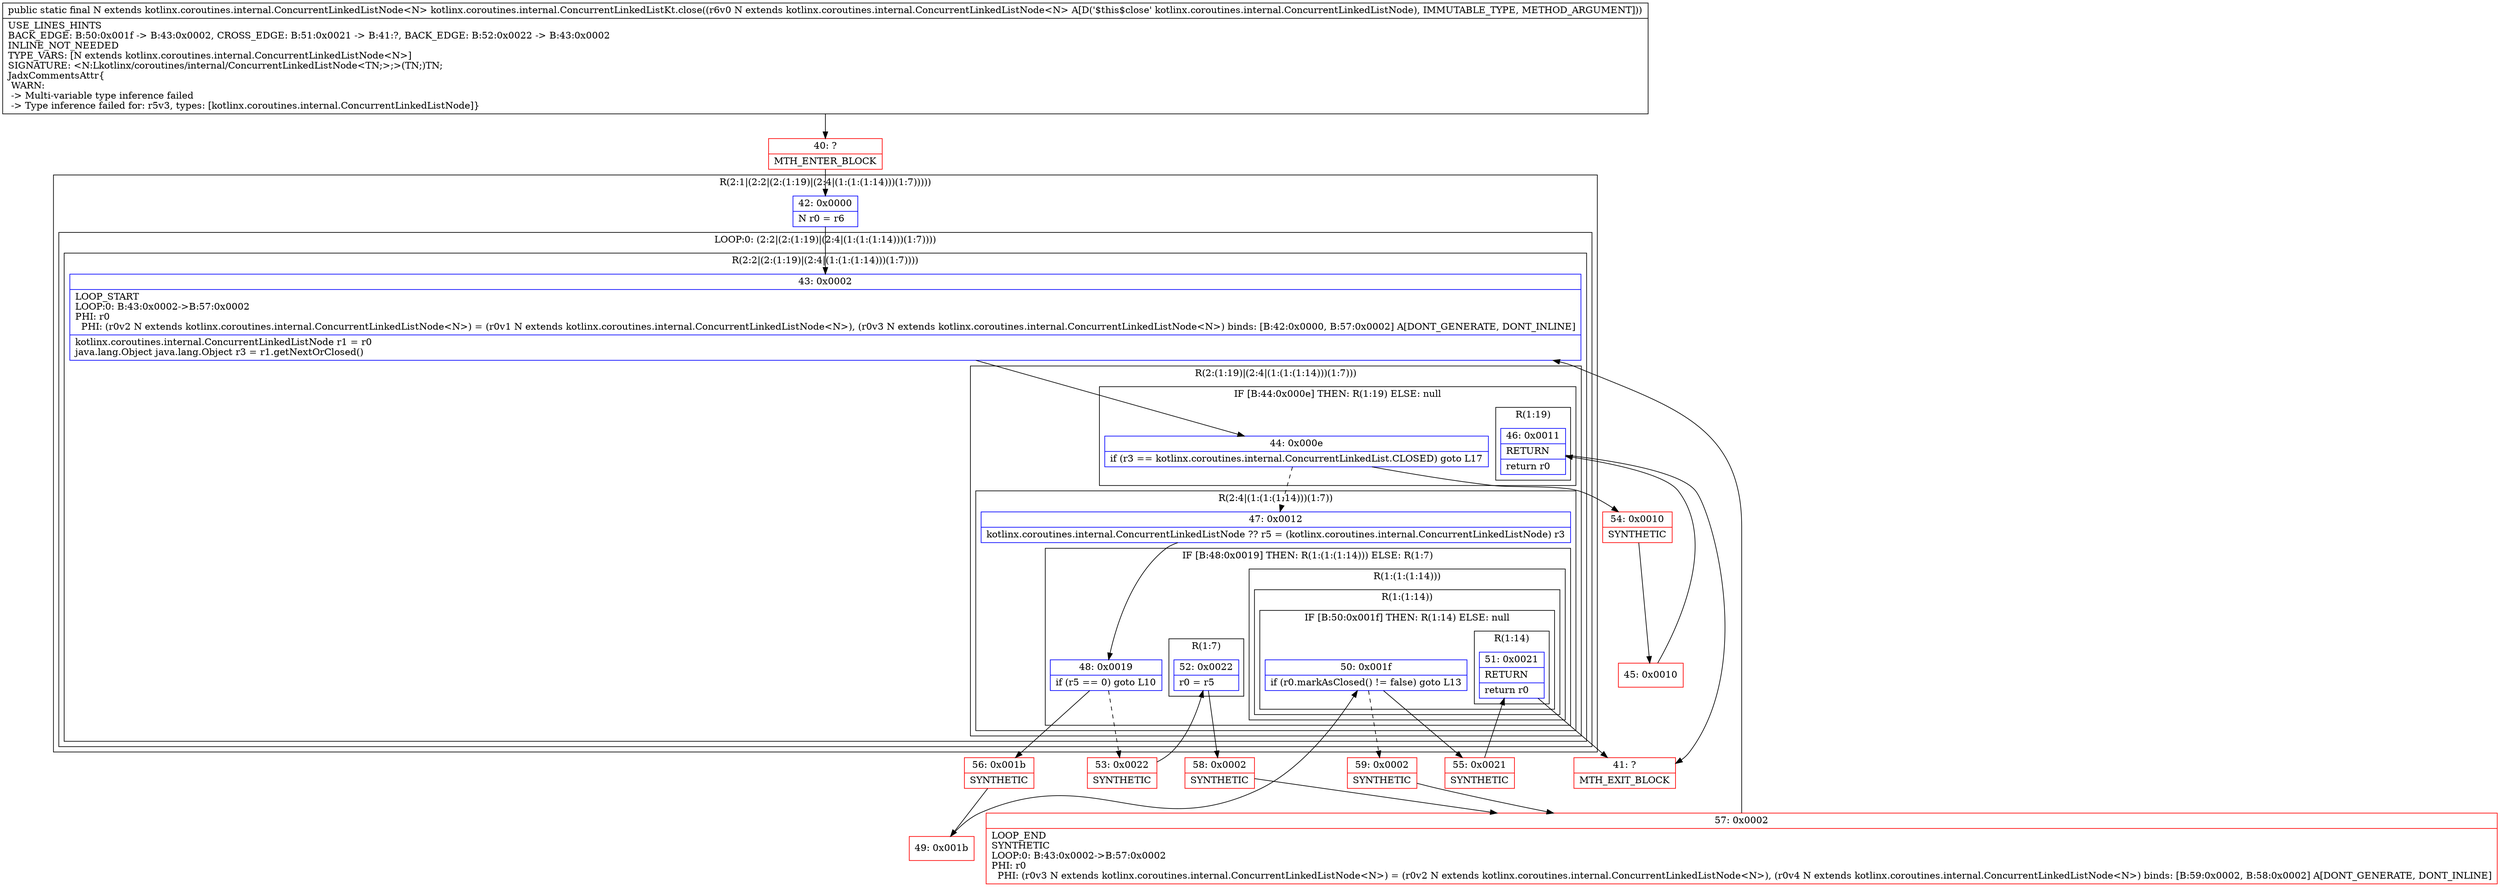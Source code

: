 digraph "CFG forkotlinx.coroutines.internal.ConcurrentLinkedListKt.close(Lkotlinx\/coroutines\/internal\/ConcurrentLinkedListNode;)Lkotlinx\/coroutines\/internal\/ConcurrentLinkedListNode;" {
subgraph cluster_Region_1390390859 {
label = "R(2:1|(2:2|(2:(1:19)|(2:4|(1:(1:(1:14)))(1:7)))))";
node [shape=record,color=blue];
Node_42 [shape=record,label="{42\:\ 0x0000|N r0 = r6\l}"];
subgraph cluster_LoopRegion_1121592056 {
label = "LOOP:0: (2:2|(2:(1:19)|(2:4|(1:(1:(1:14)))(1:7))))";
node [shape=record,color=blue];
subgraph cluster_Region_1982852361 {
label = "R(2:2|(2:(1:19)|(2:4|(1:(1:(1:14)))(1:7))))";
node [shape=record,color=blue];
Node_43 [shape=record,label="{43\:\ 0x0002|LOOP_START\lLOOP:0: B:43:0x0002\-\>B:57:0x0002\lPHI: r0 \l  PHI: (r0v2 N extends kotlinx.coroutines.internal.ConcurrentLinkedListNode\<N\>) = (r0v1 N extends kotlinx.coroutines.internal.ConcurrentLinkedListNode\<N\>), (r0v3 N extends kotlinx.coroutines.internal.ConcurrentLinkedListNode\<N\>) binds: [B:42:0x0000, B:57:0x0002] A[DONT_GENERATE, DONT_INLINE]\l|kotlinx.coroutines.internal.ConcurrentLinkedListNode r1 = r0\ljava.lang.Object java.lang.Object r3 = r1.getNextOrClosed()\l}"];
subgraph cluster_Region_1700593767 {
label = "R(2:(1:19)|(2:4|(1:(1:(1:14)))(1:7)))";
node [shape=record,color=blue];
subgraph cluster_IfRegion_1470784545 {
label = "IF [B:44:0x000e] THEN: R(1:19) ELSE: null";
node [shape=record,color=blue];
Node_44 [shape=record,label="{44\:\ 0x000e|if (r3 == kotlinx.coroutines.internal.ConcurrentLinkedList.CLOSED) goto L17\l}"];
subgraph cluster_Region_183008980 {
label = "R(1:19)";
node [shape=record,color=blue];
Node_46 [shape=record,label="{46\:\ 0x0011|RETURN\l|return r0\l}"];
}
}
subgraph cluster_Region_519941854 {
label = "R(2:4|(1:(1:(1:14)))(1:7))";
node [shape=record,color=blue];
Node_47 [shape=record,label="{47\:\ 0x0012|kotlinx.coroutines.internal.ConcurrentLinkedListNode ?? r5 = (kotlinx.coroutines.internal.ConcurrentLinkedListNode) r3\l}"];
subgraph cluster_IfRegion_1791156913 {
label = "IF [B:48:0x0019] THEN: R(1:(1:(1:14))) ELSE: R(1:7)";
node [shape=record,color=blue];
Node_48 [shape=record,label="{48\:\ 0x0019|if (r5 == 0) goto L10\l}"];
subgraph cluster_Region_1880034425 {
label = "R(1:(1:(1:14)))";
node [shape=record,color=blue];
subgraph cluster_Region_1959278310 {
label = "R(1:(1:14))";
node [shape=record,color=blue];
subgraph cluster_IfRegion_636101684 {
label = "IF [B:50:0x001f] THEN: R(1:14) ELSE: null";
node [shape=record,color=blue];
Node_50 [shape=record,label="{50\:\ 0x001f|if (r0.markAsClosed() != false) goto L13\l}"];
subgraph cluster_Region_1592036689 {
label = "R(1:14)";
node [shape=record,color=blue];
Node_51 [shape=record,label="{51\:\ 0x0021|RETURN\l|return r0\l}"];
}
}
}
}
subgraph cluster_Region_1974585488 {
label = "R(1:7)";
node [shape=record,color=blue];
Node_52 [shape=record,label="{52\:\ 0x0022|r0 = r5\l}"];
}
}
}
}
}
}
}
Node_40 [shape=record,color=red,label="{40\:\ ?|MTH_ENTER_BLOCK\l}"];
Node_53 [shape=record,color=red,label="{53\:\ 0x0022|SYNTHETIC\l}"];
Node_58 [shape=record,color=red,label="{58\:\ 0x0002|SYNTHETIC\l}"];
Node_57 [shape=record,color=red,label="{57\:\ 0x0002|LOOP_END\lSYNTHETIC\lLOOP:0: B:43:0x0002\-\>B:57:0x0002\lPHI: r0 \l  PHI: (r0v3 N extends kotlinx.coroutines.internal.ConcurrentLinkedListNode\<N\>) = (r0v2 N extends kotlinx.coroutines.internal.ConcurrentLinkedListNode\<N\>), (r0v4 N extends kotlinx.coroutines.internal.ConcurrentLinkedListNode\<N\>) binds: [B:59:0x0002, B:58:0x0002] A[DONT_GENERATE, DONT_INLINE]\l}"];
Node_56 [shape=record,color=red,label="{56\:\ 0x001b|SYNTHETIC\l}"];
Node_49 [shape=record,color=red,label="{49\:\ 0x001b}"];
Node_55 [shape=record,color=red,label="{55\:\ 0x0021|SYNTHETIC\l}"];
Node_41 [shape=record,color=red,label="{41\:\ ?|MTH_EXIT_BLOCK\l}"];
Node_59 [shape=record,color=red,label="{59\:\ 0x0002|SYNTHETIC\l}"];
Node_54 [shape=record,color=red,label="{54\:\ 0x0010|SYNTHETIC\l}"];
Node_45 [shape=record,color=red,label="{45\:\ 0x0010}"];
MethodNode[shape=record,label="{public static final N extends kotlinx.coroutines.internal.ConcurrentLinkedListNode\<N\> kotlinx.coroutines.internal.ConcurrentLinkedListKt.close((r6v0 N extends kotlinx.coroutines.internal.ConcurrentLinkedListNode\<N\> A[D('$this$close' kotlinx.coroutines.internal.ConcurrentLinkedListNode), IMMUTABLE_TYPE, METHOD_ARGUMENT]))  | USE_LINES_HINTS\lBACK_EDGE: B:50:0x001f \-\> B:43:0x0002, CROSS_EDGE: B:51:0x0021 \-\> B:41:?, BACK_EDGE: B:52:0x0022 \-\> B:43:0x0002\lINLINE_NOT_NEEDED\lTYPE_VARS: [N extends kotlinx.coroutines.internal.ConcurrentLinkedListNode\<N\>]\lSIGNATURE: \<N:Lkotlinx\/coroutines\/internal\/ConcurrentLinkedListNode\<TN;\>;\>(TN;)TN;\lJadxCommentsAttr\{\l WARN: \l \-\> Multi\-variable type inference failed\l \-\> Type inference failed for: r5v3, types: [kotlinx.coroutines.internal.ConcurrentLinkedListNode]\}\l}"];
MethodNode -> Node_40;Node_42 -> Node_43;
Node_43 -> Node_44;
Node_44 -> Node_47[style=dashed];
Node_44 -> Node_54;
Node_46 -> Node_41;
Node_47 -> Node_48;
Node_48 -> Node_53[style=dashed];
Node_48 -> Node_56;
Node_50 -> Node_55;
Node_50 -> Node_59[style=dashed];
Node_51 -> Node_41;
Node_52 -> Node_58;
Node_40 -> Node_42;
Node_53 -> Node_52;
Node_58 -> Node_57;
Node_57 -> Node_43;
Node_56 -> Node_49;
Node_49 -> Node_50;
Node_55 -> Node_51;
Node_59 -> Node_57;
Node_54 -> Node_45;
Node_45 -> Node_46;
}

